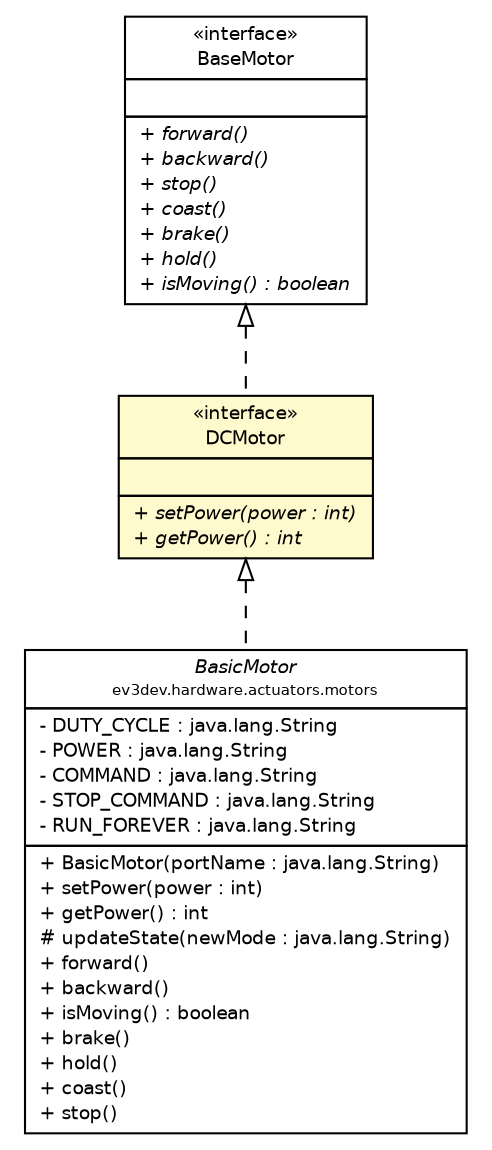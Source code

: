 #!/usr/local/bin/dot
#
# Class diagram 
# Generated by UMLGraph version R5_6-24-gf6e263 (http://www.umlgraph.org/)
#

digraph G {
	edge [fontname="Helvetica",fontsize=10,labelfontname="Helvetica",labelfontsize=10];
	node [fontname="Helvetica",fontsize=10,shape=plaintext];
	nodesep=0.25;
	ranksep=0.5;
	// ev3dev.hardware.actuators.motors.BasicMotor
	c1991 [label=<<table title="ev3dev.hardware.actuators.motors.BasicMotor" border="0" cellborder="1" cellspacing="0" cellpadding="2" port="p" href="../../ev3dev/hardware/actuators/motors/BasicMotor.html">
		<tr><td><table border="0" cellspacing="0" cellpadding="1">
<tr><td align="center" balign="center"><font face="Helvetica-Oblique"> BasicMotor </font></td></tr>
<tr><td align="center" balign="center"><font point-size="7.0"> ev3dev.hardware.actuators.motors </font></td></tr>
		</table></td></tr>
		<tr><td><table border="0" cellspacing="0" cellpadding="1">
<tr><td align="left" balign="left"> - DUTY_CYCLE : java.lang.String </td></tr>
<tr><td align="left" balign="left"> - POWER : java.lang.String </td></tr>
<tr><td align="left" balign="left"> - COMMAND : java.lang.String </td></tr>
<tr><td align="left" balign="left"> - STOP_COMMAND : java.lang.String </td></tr>
<tr><td align="left" balign="left"> - RUN_FOREVER : java.lang.String </td></tr>
		</table></td></tr>
		<tr><td><table border="0" cellspacing="0" cellpadding="1">
<tr><td align="left" balign="left"> + BasicMotor(portName : java.lang.String) </td></tr>
<tr><td align="left" balign="left"> + setPower(power : int) </td></tr>
<tr><td align="left" balign="left"> + getPower() : int </td></tr>
<tr><td align="left" balign="left"> # updateState(newMode : java.lang.String) </td></tr>
<tr><td align="left" balign="left"> + forward() </td></tr>
<tr><td align="left" balign="left"> + backward() </td></tr>
<tr><td align="left" balign="left"> + isMoving() : boolean </td></tr>
<tr><td align="left" balign="left"> + brake() </td></tr>
<tr><td align="left" balign="left"> + hold() </td></tr>
<tr><td align="left" balign="left"> + coast() </td></tr>
<tr><td align="left" balign="left"> + stop() </td></tr>
		</table></td></tr>
		</table>>, URL="../../ev3dev/hardware/actuators/motors/BasicMotor.html", fontname="Helvetica", fontcolor="black", fontsize=9.0];
	// lejos.robotics.BaseMotor
	c2027 [label=<<table title="lejos.robotics.BaseMotor" border="0" cellborder="1" cellspacing="0" cellpadding="2" port="p" href="./BaseMotor.html">
		<tr><td><table border="0" cellspacing="0" cellpadding="1">
<tr><td align="center" balign="center"> &#171;interface&#187; </td></tr>
<tr><td align="center" balign="center"> BaseMotor </td></tr>
		</table></td></tr>
		<tr><td><table border="0" cellspacing="0" cellpadding="1">
<tr><td align="left" balign="left">  </td></tr>
		</table></td></tr>
		<tr><td><table border="0" cellspacing="0" cellpadding="1">
<tr><td align="left" balign="left"><font face="Helvetica-Oblique" point-size="9.0"> + forward() </font></td></tr>
<tr><td align="left" balign="left"><font face="Helvetica-Oblique" point-size="9.0"> + backward() </font></td></tr>
<tr><td align="left" balign="left"><font face="Helvetica-Oblique" point-size="9.0"> + stop() </font></td></tr>
<tr><td align="left" balign="left"><font face="Helvetica-Oblique" point-size="9.0"> + coast() </font></td></tr>
<tr><td align="left" balign="left"><font face="Helvetica-Oblique" point-size="9.0"> + brake() </font></td></tr>
<tr><td align="left" balign="left"><font face="Helvetica-Oblique" point-size="9.0"> + hold() </font></td></tr>
<tr><td align="left" balign="left"><font face="Helvetica-Oblique" point-size="9.0"> + isMoving() : boolean </font></td></tr>
		</table></td></tr>
		</table>>, URL="./BaseMotor.html", fontname="Helvetica", fontcolor="black", fontsize=9.0];
	// lejos.robotics.DCMotor
	c2031 [label=<<table title="lejos.robotics.DCMotor" border="0" cellborder="1" cellspacing="0" cellpadding="2" port="p" bgcolor="lemonChiffon" href="./DCMotor.html">
		<tr><td><table border="0" cellspacing="0" cellpadding="1">
<tr><td align="center" balign="center"> &#171;interface&#187; </td></tr>
<tr><td align="center" balign="center"> DCMotor </td></tr>
		</table></td></tr>
		<tr><td><table border="0" cellspacing="0" cellpadding="1">
<tr><td align="left" balign="left">  </td></tr>
		</table></td></tr>
		<tr><td><table border="0" cellspacing="0" cellpadding="1">
<tr><td align="left" balign="left"><font face="Helvetica-Oblique" point-size="9.0"> + setPower(power : int) </font></td></tr>
<tr><td align="left" balign="left"><font face="Helvetica-Oblique" point-size="9.0"> + getPower() : int </font></td></tr>
		</table></td></tr>
		</table>>, URL="./DCMotor.html", fontname="Helvetica", fontcolor="black", fontsize=9.0];
	//ev3dev.hardware.actuators.motors.BasicMotor implements lejos.robotics.DCMotor
	c2031:p -> c1991:p [dir=back,arrowtail=empty,style=dashed];
	//lejos.robotics.DCMotor implements lejos.robotics.BaseMotor
	c2027:p -> c2031:p [dir=back,arrowtail=empty,style=dashed];
}

